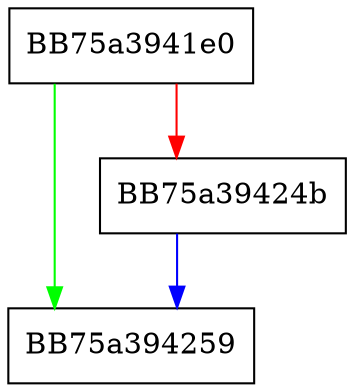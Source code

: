 digraph NTDLL_DLL_VFS_UnmapViewOfFile {
  node [shape="box"];
  graph [splines=ortho];
  BB75a3941e0 -> BB75a394259 [color="green"];
  BB75a3941e0 -> BB75a39424b [color="red"];
  BB75a39424b -> BB75a394259 [color="blue"];
}